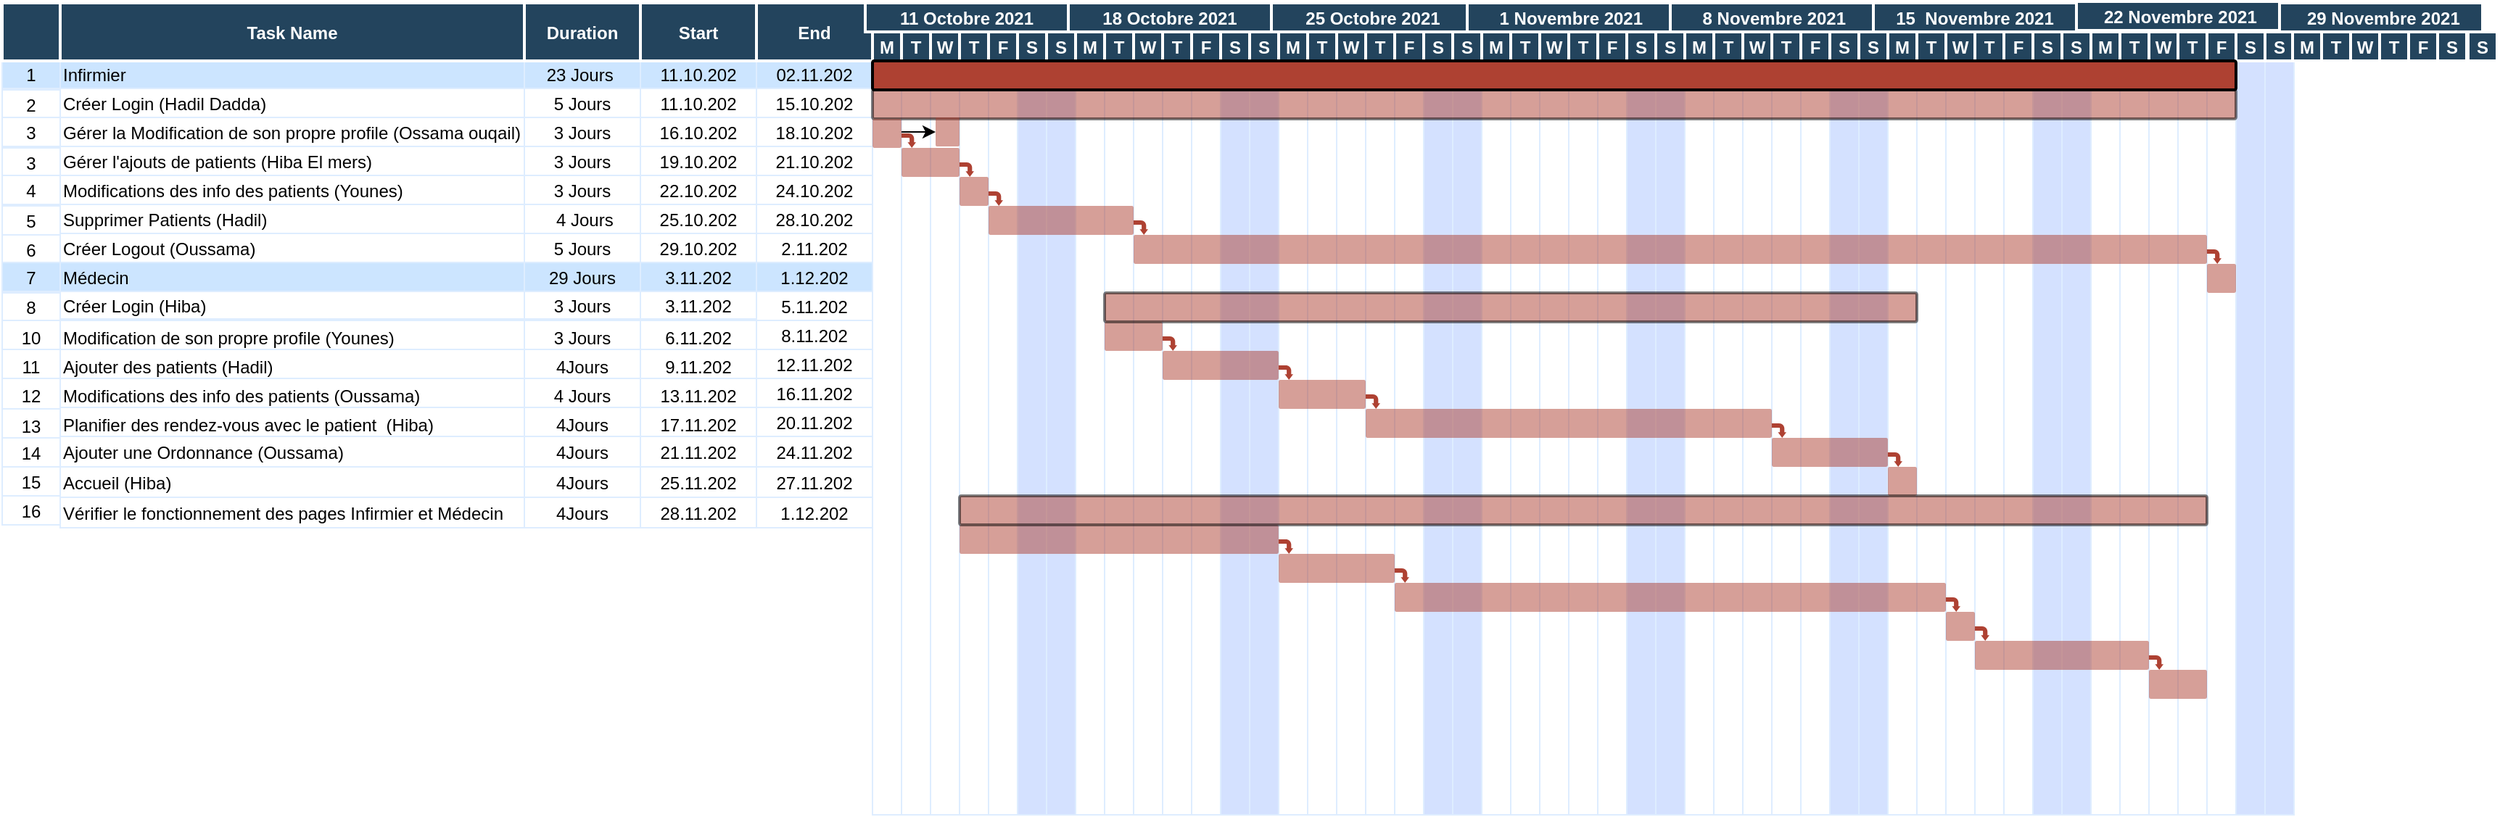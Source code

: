 <mxfile version="15.4.2" type="github">
  <diagram name="Page-1" id="8378b5f6-a2b2-b727-a746-972ab9d02e00">
    <mxGraphModel dx="1038" dy="579" grid="1" gridSize="10" guides="1" tooltips="1" connect="0" arrows="1" fold="1" page="1" pageScale="1.5" pageWidth="1169" pageHeight="827" background="none" math="0" shadow="0">
      <root>
        <mxCell id="0" />
        <mxCell id="1" parent="0" />
        <mxCell id="68" value="" style="strokeColor=#DEEDFF" parent="1" vertex="1">
          <mxGeometry x="686.5" y="380.0" width="20" height="520" as="geometry" />
        </mxCell>
        <mxCell id="104" value="1" style="strokeColor=#DEEDFF;fillColor=#CCE5FF" parent="1" vertex="1">
          <mxGeometry x="86.5" y="379.0" width="40" height="20" as="geometry" />
        </mxCell>
        <mxCell id="105" value="Infirmier" style="align=left;strokeColor=#DEEDFF;fillColor=#CCE5FF" parent="1" vertex="1">
          <mxGeometry x="126.5" y="379.0" width="320.0" height="20.0" as="geometry" />
        </mxCell>
        <mxCell id="106" value="23 Jours " style="strokeColor=#DEEDFF;fillColor=#CCE5FF" parent="1" vertex="1">
          <mxGeometry x="446.5" y="379.0" width="80.0" height="20" as="geometry" />
        </mxCell>
        <mxCell id="107" value="11.10.202" style="strokeColor=#DEEDFF;fillColor=#CCE5FF" parent="1" vertex="1">
          <mxGeometry x="526.5" y="379.0" width="80.0" height="20" as="geometry" />
        </mxCell>
        <mxCell id="108" value="02.11.202" style="strokeColor=#DEEDFF;fillColor=#CCE5FF" parent="1" vertex="1">
          <mxGeometry x="606.5" y="379.0" width="80.0" height="20" as="geometry" />
        </mxCell>
        <mxCell id="109" value="2" style="strokeColor=#DEEDFF" parent="1" vertex="1">
          <mxGeometry x="86.5" y="400.0" width="40" height="20" as="geometry" />
        </mxCell>
        <mxCell id="110" value="Créer Login (Hadil Dadda)" style="align=left;strokeColor=#DEEDFF" parent="1" vertex="1">
          <mxGeometry x="126.5" y="399.0" width="320.0" height="20" as="geometry" />
        </mxCell>
        <mxCell id="111" value="5 Jours" style="strokeColor=#DEEDFF" parent="1" vertex="1">
          <mxGeometry x="446.5" y="399.0" width="80.0" height="20" as="geometry" />
        </mxCell>
        <mxCell id="112" value="11.10.202" style="strokeColor=#DEEDFF" parent="1" vertex="1">
          <mxGeometry x="526.5" y="399.0" width="80.0" height="20" as="geometry" />
        </mxCell>
        <mxCell id="113" value="15.10.202" style="strokeColor=#DEEDFF" parent="1" vertex="1">
          <mxGeometry x="606.5" y="399.0" width="80.0" height="20" as="geometry" />
        </mxCell>
        <mxCell id="114" value="3" style="strokeColor=#DEEDFF" parent="1" vertex="1">
          <mxGeometry x="86.5" y="419.0" width="40" height="20" as="geometry" />
        </mxCell>
        <mxCell id="115" value="Gérer la Modification de son propre profile (Ossama ouqail)" style="align=left;strokeColor=#DEEDFF" parent="1" vertex="1">
          <mxGeometry x="126.5" y="419.0" width="320.0" height="20" as="geometry" />
        </mxCell>
        <mxCell id="116" value="3 Jours" style="strokeColor=#DEEDFF" parent="1" vertex="1">
          <mxGeometry x="446.5" y="419.0" width="80.0" height="20" as="geometry" />
        </mxCell>
        <mxCell id="117" value="16.10.202" style="strokeColor=#DEEDFF" parent="1" vertex="1">
          <mxGeometry x="526.5" y="419.0" width="80.0" height="20" as="geometry" />
        </mxCell>
        <mxCell id="118" value="18.10.202" style="strokeColor=#DEEDFF" parent="1" vertex="1">
          <mxGeometry x="606.5" y="419.0" width="80.0" height="20" as="geometry" />
        </mxCell>
        <mxCell id="119" value="3" style="strokeColor=#DEEDFF" parent="1" vertex="1">
          <mxGeometry x="86.5" y="440.0" width="40" height="20" as="geometry" />
        </mxCell>
        <mxCell id="120" value="Gérer l&#39;ajouts de patients (Hiba El mers)" style="align=left;strokeColor=#DEEDFF" parent="1" vertex="1">
          <mxGeometry x="126.5" y="439.0" width="320" height="20" as="geometry" />
        </mxCell>
        <mxCell id="121" value="3 Jours" style="strokeColor=#DEEDFF" parent="1" vertex="1">
          <mxGeometry x="446.5" y="439.0" width="80.0" height="20" as="geometry" />
        </mxCell>
        <mxCell id="122" value="19.10.202" style="strokeColor=#DEEDFF" parent="1" vertex="1">
          <mxGeometry x="526.5" y="439.0" width="80.0" height="20" as="geometry" />
        </mxCell>
        <mxCell id="123" value="21.10.202" style="strokeColor=#DEEDFF" parent="1" vertex="1">
          <mxGeometry x="606.5" y="439.0" width="80.0" height="20" as="geometry" />
        </mxCell>
        <mxCell id="124" value="4" style="strokeColor=#DEEDFF" parent="1" vertex="1">
          <mxGeometry x="86.5" y="459.0" width="40" height="20" as="geometry" />
        </mxCell>
        <mxCell id="125" value="Modifications des info des patients (Younes)" style="align=left;strokeColor=#DEEDFF" parent="1" vertex="1">
          <mxGeometry x="126.5" y="459.0" width="320" height="20" as="geometry" />
        </mxCell>
        <mxCell id="126" value="3 Jours" style="strokeColor=#DEEDFF" parent="1" vertex="1">
          <mxGeometry x="446.5" y="459.0" width="80.0" height="20" as="geometry" />
        </mxCell>
        <mxCell id="127" value="22.10.202" style="strokeColor=#DEEDFF" parent="1" vertex="1">
          <mxGeometry x="526.5" y="459.0" width="80.0" height="20" as="geometry" />
        </mxCell>
        <mxCell id="128" value="24.10.202" style="strokeColor=#DEEDFF" parent="1" vertex="1">
          <mxGeometry x="606.5" y="459.0" width="80.0" height="20" as="geometry" />
        </mxCell>
        <mxCell id="129" value="5" style="strokeColor=#DEEDFF" parent="1" vertex="1">
          <mxGeometry x="86.5" y="480.0" width="40" height="20" as="geometry" />
        </mxCell>
        <mxCell id="130" value="Supprimer Patients (Hadil)" style="align=left;strokeColor=#DEEDFF" parent="1" vertex="1">
          <mxGeometry x="126.5" y="479.0" width="320.0" height="20" as="geometry" />
        </mxCell>
        <mxCell id="131" value=" 4 Jours" style="strokeColor=#DEEDFF" parent="1" vertex="1">
          <mxGeometry x="446.5" y="479.0" width="80.0" height="20" as="geometry" />
        </mxCell>
        <mxCell id="132" value="25.10.202" style="strokeColor=#DEEDFF" parent="1" vertex="1">
          <mxGeometry x="526.5" y="479.0" width="80.0" height="20" as="geometry" />
        </mxCell>
        <mxCell id="133" value="28.10.202" style="strokeColor=#DEEDFF" parent="1" vertex="1">
          <mxGeometry x="606.5" y="479.0" width="80.0" height="20" as="geometry" />
        </mxCell>
        <mxCell id="134" value="6" style="strokeColor=#DEEDFF;fillColor=#FFFFFF" parent="1" vertex="1">
          <mxGeometry x="86.5" y="500.0" width="40" height="20" as="geometry" />
        </mxCell>
        <mxCell id="135" value="Créer Logout (Oussama)" style="align=left;strokeColor=#DEEDFF;fillColor=#FFFFFF" parent="1" vertex="1">
          <mxGeometry x="126.5" y="499.0" width="320.0" height="20" as="geometry" />
        </mxCell>
        <mxCell id="136" value="5 Jours" style="strokeColor=#DEEDFF;fillColor=#FFFFFF" parent="1" vertex="1">
          <mxGeometry x="446.5" y="499.0" width="80.0" height="20" as="geometry" />
        </mxCell>
        <mxCell id="137" value="29.10.202" style="strokeColor=#DEEDFF;fillColor=#FFFFFF" parent="1" vertex="1">
          <mxGeometry x="526.5" y="499.0" width="80.0" height="20" as="geometry" />
        </mxCell>
        <mxCell id="138" value="2.11.202" style="strokeColor=#DEEDFF;fillColor=#FFFFFF" parent="1" vertex="1">
          <mxGeometry x="606.5" y="499.0" width="80.0" height="20" as="geometry" />
        </mxCell>
        <mxCell id="139" value="7" style="strokeColor=#DEEDFF;fillColor=#CCE5FF" parent="1" vertex="1">
          <mxGeometry x="86.5" y="519.0" width="40" height="20" as="geometry" />
        </mxCell>
        <mxCell id="140" value="Médecin" style="align=left;strokeColor=#DEEDFF;fillColor=#CCE5FF" parent="1" vertex="1">
          <mxGeometry x="126.5" y="519.0" width="320.0" height="20" as="geometry" />
        </mxCell>
        <mxCell id="141" value="29 Jours" style="strokeColor=#DEEDFF;fillColor=#CCE5FF" parent="1" vertex="1">
          <mxGeometry x="446.5" y="519.0" width="80.0" height="20" as="geometry" />
        </mxCell>
        <mxCell id="142" value="3.11.202" style="strokeColor=#DEEDFF;fillColor=#CCE5FF" parent="1" vertex="1">
          <mxGeometry x="526.5" y="519.0" width="80.0" height="20" as="geometry" />
        </mxCell>
        <mxCell id="143" value="1.12.202" style="strokeColor=#DEEDFF;fillColor=#CCE5FF" parent="1" vertex="1">
          <mxGeometry x="606.5" y="519.0" width="80.0" height="20" as="geometry" />
        </mxCell>
        <mxCell id="144" value="8" style="strokeColor=#DEEDFF" parent="1" vertex="1">
          <mxGeometry x="86.5" y="540.0" width="40" height="19" as="geometry" />
        </mxCell>
        <mxCell id="145" value="Créer Login (Hiba)" style="align=left;strokeColor=#DEEDFF" parent="1" vertex="1">
          <mxGeometry x="126.5" y="539.0" width="320.0" height="19" as="geometry" />
        </mxCell>
        <mxCell id="146" value="3 Jours" style="strokeColor=#DEEDFF" parent="1" vertex="1">
          <mxGeometry x="446.5" y="539.0" width="80.0" height="19" as="geometry" />
        </mxCell>
        <mxCell id="147" value="3.11.202" style="strokeColor=#DEEDFF" parent="1" vertex="1">
          <mxGeometry x="526.5" y="539.0" width="80.0" height="19" as="geometry" />
        </mxCell>
        <mxCell id="148" value="5.11.202" style="strokeColor=#DEEDFF" parent="1" vertex="1">
          <mxGeometry x="606.5" y="539.0" width="80.0" height="20" as="geometry" />
        </mxCell>
        <mxCell id="149" value="10" style="strokeColor=#DEEDFF" parent="1" vertex="1">
          <mxGeometry x="86.5" y="559.0" width="40" height="23" as="geometry" />
        </mxCell>
        <mxCell id="AkE1Vkg9ae5tr5apMV0c-279" value="" style="edgeStyle=orthogonalEdgeStyle;rounded=0;orthogonalLoop=1;jettySize=auto;html=1;" parent="1" source="150" target="159" edge="1">
          <mxGeometry relative="1" as="geometry" />
        </mxCell>
        <mxCell id="150" value="Modification de son propre profile (Younes)" style="align=left;strokeColor=#DEEDFF" parent="1" vertex="1">
          <mxGeometry x="126.5" y="559.0" width="320.0" height="23" as="geometry" />
        </mxCell>
        <mxCell id="151" value="3 Jours" style="strokeColor=#DEEDFF" parent="1" vertex="1">
          <mxGeometry x="446.5" y="559.0" width="80.0" height="23" as="geometry" />
        </mxCell>
        <mxCell id="152" value="6.11.202" style="strokeColor=#DEEDFF" parent="1" vertex="1">
          <mxGeometry x="526.5" y="559.0" width="80.0" height="23" as="geometry" />
        </mxCell>
        <mxCell id="153" value="8.11.202" style="strokeColor=#DEEDFF" parent="1" vertex="1">
          <mxGeometry x="606.5" y="559.0" width="80.0" height="20" as="geometry" />
        </mxCell>
        <mxCell id="154" value="11" style="strokeColor=#DEEDFF" parent="1" vertex="1">
          <mxGeometry x="86.5" y="579.0" width="40" height="23" as="geometry" />
        </mxCell>
        <mxCell id="155" value="Ajouter des patients (Hadil)" style="align=left;strokeColor=#DEEDFF" parent="1" vertex="1">
          <mxGeometry x="126.5" y="579.0" width="320.0" height="23" as="geometry" />
        </mxCell>
        <mxCell id="156" value="4Jours" style="strokeColor=#DEEDFF" parent="1" vertex="1">
          <mxGeometry x="446.5" y="579.0" width="80.0" height="23" as="geometry" />
        </mxCell>
        <mxCell id="157" value="9.11.202" style="strokeColor=#DEEDFF" parent="1" vertex="1">
          <mxGeometry x="526.5" y="579.0" width="80.0" height="23" as="geometry" />
        </mxCell>
        <mxCell id="158" value="12.11.202" style="strokeColor=#DEEDFF" parent="1" vertex="1">
          <mxGeometry x="606.5" y="579.0" width="80.0" height="20" as="geometry" />
        </mxCell>
        <mxCell id="159" value="12" style="strokeColor=#DEEDFF" parent="1" vertex="1">
          <mxGeometry x="86.5" y="599.0" width="40" height="23" as="geometry" />
        </mxCell>
        <mxCell id="160" value="Modifications des info des patients (Oussama)" style="align=left;strokeColor=#DEEDFF" parent="1" vertex="1">
          <mxGeometry x="126.5" y="599.0" width="320.0" height="23" as="geometry" />
        </mxCell>
        <mxCell id="161" value="4 Jours" style="strokeColor=#DEEDFF" parent="1" vertex="1">
          <mxGeometry x="446.5" y="599.0" width="80.0" height="23" as="geometry" />
        </mxCell>
        <mxCell id="162" value="13.11.202" style="strokeColor=#DEEDFF" parent="1" vertex="1">
          <mxGeometry x="526.5" y="599.0" width="80.0" height="23" as="geometry" />
        </mxCell>
        <mxCell id="163" value="16.11.202" style="strokeColor=#DEEDFF" parent="1" vertex="1">
          <mxGeometry x="606.5" y="599.0" width="80.0" height="20" as="geometry" />
        </mxCell>
        <mxCell id="164" value="13" style="strokeColor=#DEEDFF" parent="1" vertex="1">
          <mxGeometry x="86.5" y="620.0" width="40" height="23" as="geometry" />
        </mxCell>
        <mxCell id="165" value="Planifier des rendez-vous avec le patient  (Hiba)" style="align=left;strokeColor=#DEEDFF" parent="1" vertex="1">
          <mxGeometry x="126.5" y="619.0" width="320.0" height="23" as="geometry" />
        </mxCell>
        <mxCell id="166" value="4Jours" style="strokeColor=#DEEDFF" parent="1" vertex="1">
          <mxGeometry x="446.5" y="619.0" width="80.0" height="23" as="geometry" />
        </mxCell>
        <mxCell id="167" value="17.11.202" style="strokeColor=#DEEDFF" parent="1" vertex="1">
          <mxGeometry x="526.5" y="619.0" width="80.0" height="23" as="geometry" />
        </mxCell>
        <mxCell id="168" value="20.11.202" style="strokeColor=#DEEDFF" parent="1" vertex="1">
          <mxGeometry x="606.5" y="619.0" width="80.0" height="20" as="geometry" />
        </mxCell>
        <mxCell id="169" value="14" style="strokeColor=#DEEDFF" parent="1" vertex="1">
          <mxGeometry x="86.5" y="640" width="40" height="20" as="geometry" />
        </mxCell>
        <mxCell id="170" value="Ajouter une Ordonnance (Oussama)" style="align=left;strokeColor=#DEEDFF" parent="1" vertex="1">
          <mxGeometry x="126.5" y="639" width="320" height="21" as="geometry" />
        </mxCell>
        <mxCell id="171" value="4Jours" style="strokeColor=#DEEDFF" parent="1" vertex="1">
          <mxGeometry x="446.5" y="639" width="80" height="21" as="geometry" />
        </mxCell>
        <mxCell id="172" value="21.11.202" style="strokeColor=#DEEDFF" parent="1" vertex="1">
          <mxGeometry x="526.5" y="639" width="80" height="21" as="geometry" />
        </mxCell>
        <mxCell id="173" value="24.11.202" style="strokeColor=#DEEDFF" parent="1" vertex="1">
          <mxGeometry x="606.5" y="639" width="80" height="21" as="geometry" />
        </mxCell>
        <mxCell id="194" value="" style="strokeColor=#DEEDFF" parent="1" vertex="1">
          <mxGeometry x="706.5" y="380.0" width="20" height="520" as="geometry" />
        </mxCell>
        <mxCell id="195" value="" style="strokeColor=#DEEDFF" parent="1" vertex="1">
          <mxGeometry x="726.5" y="380.0" width="20" height="520" as="geometry" />
        </mxCell>
        <mxCell id="196" value="" style="strokeColor=#DEEDFF" parent="1" vertex="1">
          <mxGeometry x="746.5" y="380.0" width="20" height="520" as="geometry" />
        </mxCell>
        <mxCell id="197" value="" style="strokeColor=#DEEDFF" parent="1" vertex="1">
          <mxGeometry x="766.5" y="380.0" width="20" height="520" as="geometry" />
        </mxCell>
        <mxCell id="198" value="" style="strokeColor=#DEEDFF;fillColor=#D4E1FF" parent="1" vertex="1">
          <mxGeometry x="786.5" y="380.0" width="20" height="520" as="geometry" />
        </mxCell>
        <mxCell id="199" value="" style="strokeColor=#DEEDFF;fillColor=#D4E1FF" parent="1" vertex="1">
          <mxGeometry x="806.5" y="380.0" width="20" height="520" as="geometry" />
        </mxCell>
        <mxCell id="200" value="" style="strokeColor=#DEEDFF" parent="1" vertex="1">
          <mxGeometry x="826.5" y="380.0" width="20" height="520" as="geometry" />
        </mxCell>
        <mxCell id="201" value="" style="strokeColor=#DEEDFF" parent="1" vertex="1">
          <mxGeometry x="846.5" y="380.0" width="20" height="520" as="geometry" />
        </mxCell>
        <mxCell id="202" value="" style="strokeColor=#DEEDFF" parent="1" vertex="1">
          <mxGeometry x="866.5" y="380.0" width="20" height="520" as="geometry" />
        </mxCell>
        <mxCell id="203" value="" style="strokeColor=#DEEDFF" parent="1" vertex="1">
          <mxGeometry x="886.5" y="380.0" width="20" height="520" as="geometry" />
        </mxCell>
        <mxCell id="204" value="" style="strokeColor=#DEEDFF" parent="1" vertex="1">
          <mxGeometry x="906.5" y="380.0" width="20" height="520" as="geometry" />
        </mxCell>
        <mxCell id="205" value="" style="strokeColor=#DEEDFF;fillColor=#D4E1FF" parent="1" vertex="1">
          <mxGeometry x="926.5" y="380.0" width="20" height="520" as="geometry" />
        </mxCell>
        <mxCell id="206" value="" style="strokeColor=#DEEDFF;fillColor=#D4E1FF" parent="1" vertex="1">
          <mxGeometry x="946.5" y="380.0" width="20" height="520" as="geometry" />
        </mxCell>
        <mxCell id="207" value="" style="strokeColor=#DEEDFF" parent="1" vertex="1">
          <mxGeometry x="966.5" y="380.0" width="20" height="520" as="geometry" />
        </mxCell>
        <mxCell id="208" value="" style="strokeColor=#DEEDFF" parent="1" vertex="1">
          <mxGeometry x="986.5" y="380.0" width="20" height="520" as="geometry" />
        </mxCell>
        <mxCell id="209" value="" style="strokeColor=#DEEDFF" parent="1" vertex="1">
          <mxGeometry x="1006.5" y="380.0" width="20" height="520" as="geometry" />
        </mxCell>
        <mxCell id="210" value="" style="strokeColor=#DEEDFF" parent="1" vertex="1">
          <mxGeometry x="1026.5" y="380.0" width="20" height="520" as="geometry" />
        </mxCell>
        <mxCell id="211" value="" style="strokeColor=#DEEDFF" parent="1" vertex="1">
          <mxGeometry x="1046.5" y="380.0" width="20" height="520" as="geometry" />
        </mxCell>
        <mxCell id="212" value="" style="strokeColor=#DEEDFF;fillColor=#D4E1FF" parent="1" vertex="1">
          <mxGeometry x="1066.5" y="380.0" width="20" height="520" as="geometry" />
        </mxCell>
        <mxCell id="213" value="" style="strokeColor=#DEEDFF;fillColor=#D4E1FF" parent="1" vertex="1">
          <mxGeometry x="1086.5" y="380.0" width="20" height="520" as="geometry" />
        </mxCell>
        <mxCell id="214" value="" style="strokeColor=#DEEDFF" parent="1" vertex="1">
          <mxGeometry x="1106.5" y="380.0" width="20" height="520" as="geometry" />
        </mxCell>
        <mxCell id="215" value="" style="strokeColor=#DEEDFF" parent="1" vertex="1">
          <mxGeometry x="1126.5" y="380.0" width="20" height="520" as="geometry" />
        </mxCell>
        <mxCell id="216" value="" style="strokeColor=#DEEDFF" parent="1" vertex="1">
          <mxGeometry x="1146.5" y="380.0" width="20" height="520" as="geometry" />
        </mxCell>
        <mxCell id="217" value="" style="strokeColor=#DEEDFF" parent="1" vertex="1">
          <mxGeometry x="1166.5" y="380.0" width="20" height="520" as="geometry" />
        </mxCell>
        <mxCell id="218" value="" style="strokeColor=#DEEDFF" parent="1" vertex="1">
          <mxGeometry x="1186.5" y="380.0" width="20" height="520" as="geometry" />
        </mxCell>
        <mxCell id="219" value="" style="strokeColor=#DEEDFF;fillColor=#D4E1FF" parent="1" vertex="1">
          <mxGeometry x="1206.5" y="380.0" width="20" height="520" as="geometry" />
        </mxCell>
        <mxCell id="220" value="" style="strokeColor=#DEEDFF;fillColor=#D4E1FF" parent="1" vertex="1">
          <mxGeometry x="1226.5" y="380.0" width="20" height="520" as="geometry" />
        </mxCell>
        <mxCell id="221" value="" style="strokeColor=#DEEDFF" parent="1" vertex="1">
          <mxGeometry x="1246.5" y="380.0" width="20" height="520" as="geometry" />
        </mxCell>
        <mxCell id="222" value="" style="strokeColor=#DEEDFF" parent="1" vertex="1">
          <mxGeometry x="1266.5" y="380.0" width="20" height="520" as="geometry" />
        </mxCell>
        <mxCell id="223" value="" style="strokeColor=#DEEDFF" parent="1" vertex="1">
          <mxGeometry x="1286.5" y="380.0" width="20" height="520" as="geometry" />
        </mxCell>
        <mxCell id="224" value="" style="strokeColor=#DEEDFF" parent="1" vertex="1">
          <mxGeometry x="1306.5" y="380.0" width="20" height="520" as="geometry" />
        </mxCell>
        <mxCell id="225" value="" style="strokeColor=#DEEDFF" parent="1" vertex="1">
          <mxGeometry x="1326.5" y="380.0" width="20" height="520" as="geometry" />
        </mxCell>
        <mxCell id="226" value="" style="strokeColor=#DEEDFF;fillColor=#D4E1FF" parent="1" vertex="1">
          <mxGeometry x="1346.5" y="380.0" width="20" height="520" as="geometry" />
        </mxCell>
        <mxCell id="227" value="" style="strokeColor=#DEEDFF;fillColor=#D4E1FF" parent="1" vertex="1">
          <mxGeometry x="1366.5" y="380.0" width="20" height="520" as="geometry" />
        </mxCell>
        <mxCell id="228" value="" style="strokeColor=#DEEDFF" parent="1" vertex="1">
          <mxGeometry x="1386.5" y="380.0" width="20" height="520" as="geometry" />
        </mxCell>
        <mxCell id="229" value="" style="strokeColor=#DEEDFF" parent="1" vertex="1">
          <mxGeometry x="1406.5" y="380.0" width="20" height="520" as="geometry" />
        </mxCell>
        <mxCell id="230" value="" style="strokeColor=#DEEDFF" parent="1" vertex="1">
          <mxGeometry x="1426.5" y="380.0" width="20" height="520" as="geometry" />
        </mxCell>
        <mxCell id="231" value="" style="strokeColor=#DEEDFF" parent="1" vertex="1">
          <mxGeometry x="1446.5" y="380.0" width="20" height="520" as="geometry" />
        </mxCell>
        <mxCell id="232" value="" style="strokeColor=#DEEDFF" parent="1" vertex="1">
          <mxGeometry x="1466.5" y="380.0" width="20" height="520" as="geometry" />
        </mxCell>
        <mxCell id="233" value="" style="strokeColor=#DEEDFF;fillColor=#D4E1FF" parent="1" vertex="1">
          <mxGeometry x="1486.5" y="380.0" width="20" height="520" as="geometry" />
        </mxCell>
        <mxCell id="234" value="" style="strokeColor=#DEEDFF;fillColor=#D4E1FF" parent="1" vertex="1">
          <mxGeometry x="1506.5" y="380.0" width="20" height="520" as="geometry" />
        </mxCell>
        <mxCell id="235" value="" style="strokeColor=#DEEDFF" parent="1" vertex="1">
          <mxGeometry x="1526.5" y="380.0" width="20" height="520" as="geometry" />
        </mxCell>
        <mxCell id="236" value="" style="strokeColor=#DEEDFF" parent="1" vertex="1">
          <mxGeometry x="1546.5" y="380.0" width="20" height="520" as="geometry" />
        </mxCell>
        <mxCell id="237" value="" style="strokeColor=#DEEDFF" parent="1" vertex="1">
          <mxGeometry x="1566.5" y="380.0" width="20" height="520" as="geometry" />
        </mxCell>
        <mxCell id="238" value="" style="strokeColor=#DEEDFF" parent="1" vertex="1">
          <mxGeometry x="1586.5" y="380.0" width="20" height="520" as="geometry" />
        </mxCell>
        <mxCell id="239" value="" style="strokeColor=#DEEDFF" parent="1" vertex="1">
          <mxGeometry x="1606.5" y="380.0" width="20" height="520" as="geometry" />
        </mxCell>
        <mxCell id="240" value="" style="strokeColor=#DEEDFF;fillColor=#D4E1FF" parent="1" vertex="1">
          <mxGeometry x="1626.5" y="380.0" width="20" height="520" as="geometry" />
        </mxCell>
        <mxCell id="241" value="" style="strokeColor=#DEEDFF;fillColor=#D4E1FF" parent="1" vertex="1">
          <mxGeometry x="1646.5" y="380.0" width="20" height="520" as="geometry" />
        </mxCell>
        <mxCell id="2" value="Task Name" style="fillColor=#23445D;strokeColor=#FFFFFF;strokeWidth=2;fontColor=#FFFFFF;fontStyle=1" parent="1" vertex="1">
          <mxGeometry x="126.5" y="340" width="320" height="40" as="geometry" />
        </mxCell>
        <mxCell id="3" value="" style="fillColor=#23445D;strokeColor=#FFFFFF;strokeWidth=2;fontColor=#FFFFFF;fontStyle=1" parent="1" vertex="1">
          <mxGeometry x="86.5" y="340" width="40" height="40" as="geometry" />
        </mxCell>
        <mxCell id="5" value="M" style="fillColor=#23445D;strokeColor=#FFFFFF;strokeWidth=2;fontColor=#FFFFFF;fontStyle=1" parent="1" vertex="1">
          <mxGeometry x="686.5" y="360.0" width="20" height="20" as="geometry" />
        </mxCell>
        <mxCell id="6" value="T" style="fillColor=#23445D;strokeColor=#FFFFFF;strokeWidth=2;fontColor=#FFFFFF;fontStyle=1" parent="1" vertex="1">
          <mxGeometry x="706.5" y="360.0" width="20" height="20" as="geometry" />
        </mxCell>
        <mxCell id="7" value="W" style="fillColor=#23445D;strokeColor=#FFFFFF;strokeWidth=2;fontColor=#FFFFFF;fontStyle=1" parent="1" vertex="1">
          <mxGeometry x="726.5" y="360.0" width="20" height="20" as="geometry" />
        </mxCell>
        <mxCell id="8" value="T" style="fillColor=#23445D;strokeColor=#FFFFFF;strokeWidth=2;fontColor=#FFFFFF;fontStyle=1" parent="1" vertex="1">
          <mxGeometry x="746.5" y="360.0" width="20" height="20" as="geometry" />
        </mxCell>
        <mxCell id="9" value="F" style="fillColor=#23445D;strokeColor=#FFFFFF;strokeWidth=2;fontColor=#FFFFFF;fontStyle=1" parent="1" vertex="1">
          <mxGeometry x="766.5" y="360.0" width="20" height="20" as="geometry" />
        </mxCell>
        <mxCell id="10" value="S" style="fillColor=#23445D;strokeColor=#FFFFFF;strokeWidth=2;fontColor=#FFFFFF;fontStyle=1" parent="1" vertex="1">
          <mxGeometry x="786.5" y="360.0" width="20" height="20" as="geometry" />
        </mxCell>
        <mxCell id="11" value="S" style="fillColor=#23445D;strokeColor=#FFFFFF;strokeWidth=2;fontColor=#FFFFFF;fontStyle=1" parent="1" vertex="1">
          <mxGeometry x="806.5" y="360.0" width="20" height="20" as="geometry" />
        </mxCell>
        <mxCell id="12" value="Duration" style="fillColor=#23445D;strokeColor=#FFFFFF;strokeWidth=2;fontColor=#FFFFFF;fontStyle=1" parent="1" vertex="1">
          <mxGeometry x="446.5" y="340.0" width="80.0" height="40.0" as="geometry" />
        </mxCell>
        <mxCell id="13" value="Start" style="fillColor=#23445D;strokeColor=#FFFFFF;strokeWidth=2;fontColor=#FFFFFF;fontStyle=1" parent="1" vertex="1">
          <mxGeometry x="526.5" y="340.0" width="80.0" height="40.0" as="geometry" />
        </mxCell>
        <mxCell id="14" value="End" style="fillColor=#23445D;strokeColor=#FFFFFF;strokeWidth=2;fontColor=#FFFFFF;fontStyle=1" parent="1" vertex="1">
          <mxGeometry x="606.5" y="340.0" width="80.0" height="40.0" as="geometry" />
        </mxCell>
        <mxCell id="16" value="M" style="fillColor=#23445D;strokeColor=#FFFFFF;strokeWidth=2;fontColor=#FFFFFF;fontStyle=1" parent="1" vertex="1">
          <mxGeometry x="826.5" y="360.0" width="20" height="20" as="geometry" />
        </mxCell>
        <mxCell id="17" value="T" style="fillColor=#23445D;strokeColor=#FFFFFF;strokeWidth=2;fontColor=#FFFFFF;fontStyle=1" parent="1" vertex="1">
          <mxGeometry x="846.5" y="360.0" width="20" height="20" as="geometry" />
        </mxCell>
        <mxCell id="18" value="W" style="fillColor=#23445D;strokeColor=#FFFFFF;strokeWidth=2;fontColor=#FFFFFF;fontStyle=1" parent="1" vertex="1">
          <mxGeometry x="866.5" y="360.0" width="20" height="20" as="geometry" />
        </mxCell>
        <mxCell id="19" value="T" style="fillColor=#23445D;strokeColor=#FFFFFF;strokeWidth=2;fontColor=#FFFFFF;fontStyle=1" parent="1" vertex="1">
          <mxGeometry x="886.5" y="360.0" width="20" height="20" as="geometry" />
        </mxCell>
        <mxCell id="20" value="F" style="fillColor=#23445D;strokeColor=#FFFFFF;strokeWidth=2;fontColor=#FFFFFF;fontStyle=1" parent="1" vertex="1">
          <mxGeometry x="906.5" y="360.0" width="20" height="20" as="geometry" />
        </mxCell>
        <mxCell id="21" value="S" style="fillColor=#23445D;strokeColor=#FFFFFF;strokeWidth=2;fontColor=#FFFFFF;fontStyle=1" parent="1" vertex="1">
          <mxGeometry x="926.5" y="360.0" width="20" height="20" as="geometry" />
        </mxCell>
        <mxCell id="22" value="S" style="fillColor=#23445D;strokeColor=#FFFFFF;strokeWidth=2;fontColor=#FFFFFF;fontStyle=1" parent="1" vertex="1">
          <mxGeometry x="946.5" y="360.0" width="20" height="20" as="geometry" />
        </mxCell>
        <mxCell id="23" value="11 Octobre 2021" style="fillColor=#23445D;strokeColor=#FFFFFF;strokeWidth=2;fontColor=#FFFFFF;fontStyle=1" parent="1" vertex="1">
          <mxGeometry x="681.5" y="340.0" width="140" height="20" as="geometry" />
        </mxCell>
        <mxCell id="24" value="M" style="fillColor=#23445D;strokeColor=#FFFFFF;strokeWidth=2;fontColor=#FFFFFF;fontStyle=1" parent="1" vertex="1">
          <mxGeometry x="966.5" y="360.0" width="20" height="20" as="geometry" />
        </mxCell>
        <mxCell id="25" value="T" style="fillColor=#23445D;strokeColor=#FFFFFF;strokeWidth=2;fontColor=#FFFFFF;fontStyle=1" parent="1" vertex="1">
          <mxGeometry x="986.5" y="360.0" width="20" height="20" as="geometry" />
        </mxCell>
        <mxCell id="26" value="W" style="fillColor=#23445D;strokeColor=#FFFFFF;strokeWidth=2;fontColor=#FFFFFF;fontStyle=1" parent="1" vertex="1">
          <mxGeometry x="1006.5" y="360.0" width="20" height="20" as="geometry" />
        </mxCell>
        <mxCell id="27" value="T" style="fillColor=#23445D;strokeColor=#FFFFFF;strokeWidth=2;fontColor=#FFFFFF;fontStyle=1" parent="1" vertex="1">
          <mxGeometry x="1026.5" y="360.0" width="20" height="20" as="geometry" />
        </mxCell>
        <mxCell id="28" value="F" style="fillColor=#23445D;strokeColor=#FFFFFF;strokeWidth=2;fontColor=#FFFFFF;fontStyle=1" parent="1" vertex="1">
          <mxGeometry x="1046.5" y="360.0" width="20" height="20" as="geometry" />
        </mxCell>
        <mxCell id="29" value="S" style="fillColor=#23445D;strokeColor=#FFFFFF;strokeWidth=2;fontColor=#FFFFFF;fontStyle=1" parent="1" vertex="1">
          <mxGeometry x="1066.5" y="360.0" width="20" height="20" as="geometry" />
        </mxCell>
        <mxCell id="30" value="S" style="fillColor=#23445D;strokeColor=#FFFFFF;strokeWidth=2;fontColor=#FFFFFF;fontStyle=1" parent="1" vertex="1">
          <mxGeometry x="1086.5" y="360.0" width="20" height="20" as="geometry" />
        </mxCell>
        <mxCell id="31" value="18 Octobre 2021" style="fillColor=#23445D;strokeColor=#FFFFFF;strokeWidth=2;fontColor=#FFFFFF;fontStyle=1" parent="1" vertex="1">
          <mxGeometry x="821.5" y="340.0" width="140" height="20" as="geometry" />
        </mxCell>
        <mxCell id="32" value="M" style="fillColor=#23445D;strokeColor=#FFFFFF;strokeWidth=2;fontColor=#FFFFFF;fontStyle=1" parent="1" vertex="1">
          <mxGeometry x="1106.5" y="360.0" width="20" height="20" as="geometry" />
        </mxCell>
        <mxCell id="33" value="T" style="fillColor=#23445D;strokeColor=#FFFFFF;strokeWidth=2;fontColor=#FFFFFF;fontStyle=1" parent="1" vertex="1">
          <mxGeometry x="1126.5" y="360.0" width="20" height="20" as="geometry" />
        </mxCell>
        <mxCell id="34" value="W" style="fillColor=#23445D;strokeColor=#FFFFFF;strokeWidth=2;fontColor=#FFFFFF;fontStyle=1" parent="1" vertex="1">
          <mxGeometry x="1146.5" y="360.0" width="20" height="20" as="geometry" />
        </mxCell>
        <mxCell id="35" value="T" style="fillColor=#23445D;strokeColor=#FFFFFF;strokeWidth=2;fontColor=#FFFFFF;fontStyle=1" parent="1" vertex="1">
          <mxGeometry x="1166.5" y="360.0" width="20" height="20" as="geometry" />
        </mxCell>
        <mxCell id="36" value="F" style="fillColor=#23445D;strokeColor=#FFFFFF;strokeWidth=2;fontColor=#FFFFFF;fontStyle=1" parent="1" vertex="1">
          <mxGeometry x="1186.5" y="360" width="20" height="20" as="geometry" />
        </mxCell>
        <mxCell id="37" value="S" style="fillColor=#23445D;strokeColor=#FFFFFF;strokeWidth=2;fontColor=#FFFFFF;fontStyle=1" parent="1" vertex="1">
          <mxGeometry x="1206.5" y="360" width="20" height="20" as="geometry" />
        </mxCell>
        <mxCell id="38" value="S" style="fillColor=#23445D;strokeColor=#FFFFFF;strokeWidth=2;fontColor=#FFFFFF;fontStyle=1" parent="1" vertex="1">
          <mxGeometry x="1226.5" y="360" width="20" height="20" as="geometry" />
        </mxCell>
        <mxCell id="39" value="25 Octobre 2021" style="fillColor=#23445D;strokeColor=#FFFFFF;strokeWidth=2;fontColor=#FFFFFF;fontStyle=1" parent="1" vertex="1">
          <mxGeometry x="961.5" y="340.0" width="140" height="20" as="geometry" />
        </mxCell>
        <mxCell id="40" value="M" style="fillColor=#23445D;strokeColor=#FFFFFF;strokeWidth=2;fontColor=#FFFFFF;fontStyle=1" parent="1" vertex="1">
          <mxGeometry x="1246.5" y="360.0" width="20" height="20" as="geometry" />
        </mxCell>
        <mxCell id="41" value="T" style="fillColor=#23445D;strokeColor=#FFFFFF;strokeWidth=2;fontColor=#FFFFFF;fontStyle=1" parent="1" vertex="1">
          <mxGeometry x="1266.5" y="360.0" width="20" height="20" as="geometry" />
        </mxCell>
        <mxCell id="42" value="W" style="fillColor=#23445D;strokeColor=#FFFFFF;strokeWidth=2;fontColor=#FFFFFF;fontStyle=1" parent="1" vertex="1">
          <mxGeometry x="1286.5" y="360.0" width="20" height="20" as="geometry" />
        </mxCell>
        <mxCell id="43" value="T" style="fillColor=#23445D;strokeColor=#FFFFFF;strokeWidth=2;fontColor=#FFFFFF;fontStyle=1" parent="1" vertex="1">
          <mxGeometry x="1306.5" y="360.0" width="20" height="20" as="geometry" />
        </mxCell>
        <mxCell id="44" value="F" style="fillColor=#23445D;strokeColor=#FFFFFF;strokeWidth=2;fontColor=#FFFFFF;fontStyle=1" parent="1" vertex="1">
          <mxGeometry x="1326.5" y="360" width="20" height="20" as="geometry" />
        </mxCell>
        <mxCell id="45" value="S" style="fillColor=#23445D;strokeColor=#FFFFFF;strokeWidth=2;fontColor=#FFFFFF;fontStyle=1;movable=0;resizable=0;rotatable=0;deletable=0;editable=0;connectable=0;" parent="1" vertex="1">
          <mxGeometry x="1346.5" y="360" width="20" height="20" as="geometry" />
        </mxCell>
        <mxCell id="46" value="S" style="fillColor=#23445D;strokeColor=#FFFFFF;strokeWidth=2;fontColor=#FFFFFF;fontStyle=1" parent="1" vertex="1">
          <mxGeometry x="1366.5" y="360" width="20" height="20" as="geometry" />
        </mxCell>
        <mxCell id="47" value=" 1 Novembre 2021" style="fillColor=#23445D;strokeColor=#FFFFFF;strokeWidth=2;fontColor=#FFFFFF;fontStyle=1" parent="1" vertex="1">
          <mxGeometry x="1096.5" y="340" width="140" height="20" as="geometry" />
        </mxCell>
        <mxCell id="48" value="M" style="fillColor=#23445D;strokeColor=#FFFFFF;strokeWidth=2;fontColor=#FFFFFF;fontStyle=1" parent="1" vertex="1">
          <mxGeometry x="1386.5" y="360" width="20" height="20" as="geometry" />
        </mxCell>
        <mxCell id="49" value="T" style="fillColor=#23445D;strokeColor=#FFFFFF;strokeWidth=2;fontColor=#FFFFFF;fontStyle=1" parent="1" vertex="1">
          <mxGeometry x="1406.5" y="360" width="20" height="20" as="geometry" />
        </mxCell>
        <mxCell id="50" value="W" style="fillColor=#23445D;strokeColor=#FFFFFF;strokeWidth=2;fontColor=#FFFFFF;fontStyle=1" parent="1" vertex="1">
          <mxGeometry x="1426.5" y="360" width="20" height="20" as="geometry" />
        </mxCell>
        <mxCell id="51" value="T" style="fillColor=#23445D;strokeColor=#FFFFFF;strokeWidth=2;fontColor=#FFFFFF;fontStyle=1" parent="1" vertex="1">
          <mxGeometry x="1446.5" y="360" width="20" height="20" as="geometry" />
        </mxCell>
        <mxCell id="52" value="F" style="fillColor=#23445D;strokeColor=#FFFFFF;strokeWidth=2;fontColor=#FFFFFF;fontStyle=1" parent="1" vertex="1">
          <mxGeometry x="1466.5" y="360" width="20" height="20" as="geometry" />
        </mxCell>
        <mxCell id="53" value="S" style="fillColor=#23445D;strokeColor=#FFFFFF;strokeWidth=2;fontColor=#FFFFFF;fontStyle=1" parent="1" vertex="1">
          <mxGeometry x="1486.5" y="360" width="20" height="20" as="geometry" />
        </mxCell>
        <mxCell id="54" value="S" style="fillColor=#23445D;strokeColor=#FFFFFF;strokeWidth=2;fontColor=#FFFFFF;fontStyle=1" parent="1" vertex="1">
          <mxGeometry x="1506.5" y="360" width="20" height="20" as="geometry" />
        </mxCell>
        <mxCell id="55" value=" 8 Novembre 2021" style="fillColor=#23445D;strokeColor=#FFFFFF;strokeWidth=2;fontColor=#FFFFFF;fontStyle=1" parent="1" vertex="1">
          <mxGeometry x="1236.5" y="340.0" width="140" height="20" as="geometry" />
        </mxCell>
        <mxCell id="56" value="M" style="fillColor=#23445D;strokeColor=#FFFFFF;strokeWidth=2;fontColor=#FFFFFF;fontStyle=1" parent="1" vertex="1">
          <mxGeometry x="1526.5" y="360.0" width="20" height="20" as="geometry" />
        </mxCell>
        <mxCell id="57" value="T" style="fillColor=#23445D;strokeColor=#FFFFFF;strokeWidth=2;fontColor=#FFFFFF;fontStyle=1" parent="1" vertex="1">
          <mxGeometry x="1546.5" y="360.0" width="20" height="20" as="geometry" />
        </mxCell>
        <mxCell id="58" value="W" style="fillColor=#23445D;strokeColor=#FFFFFF;strokeWidth=2;fontColor=#FFFFFF;fontStyle=1" parent="1" vertex="1">
          <mxGeometry x="1566.5" y="360.0" width="20" height="20" as="geometry" />
        </mxCell>
        <mxCell id="59" value="T" style="fillColor=#23445D;strokeColor=#FFFFFF;strokeWidth=2;fontColor=#FFFFFF;fontStyle=1" parent="1" vertex="1">
          <mxGeometry x="1586.5" y="360.0" width="20" height="20" as="geometry" />
        </mxCell>
        <mxCell id="60" value="F" style="fillColor=#23445D;strokeColor=#FFFFFF;strokeWidth=2;fontColor=#FFFFFF;fontStyle=1" parent="1" vertex="1">
          <mxGeometry x="1606.5" y="360.0" width="20" height="20" as="geometry" />
        </mxCell>
        <mxCell id="61" value="S" style="fillColor=#23445D;strokeColor=#FFFFFF;strokeWidth=2;fontColor=#FFFFFF;fontStyle=1;movable=0;resizable=0;rotatable=0;deletable=0;editable=0;connectable=0;" parent="1" vertex="1">
          <mxGeometry x="1626.5" y="360.0" width="20" height="20" as="geometry" />
        </mxCell>
        <mxCell id="62" value="S" style="fillColor=#23445D;strokeColor=#FFFFFF;strokeWidth=2;fontColor=#FFFFFF;fontStyle=1;movable=0;resizable=0;rotatable=0;deletable=0;editable=0;connectable=0;" parent="1" vertex="1">
          <mxGeometry x="1646.5" y="360.0" width="20" height="20" as="geometry" />
        </mxCell>
        <mxCell id="242" value="" style="shape=mxgraph.flowchart.process;fillColor=#AE4132;strokeColor=#000000;strokeWidth=2;opacity=50" parent="1" vertex="1">
          <mxGeometry x="686.5" y="400.0" width="940.0" height="20.0" as="geometry" />
        </mxCell>
        <mxCell id="243" value="" style="shape=mxgraph.arrows.bent_right_arrow;fillColor=#AE4132;strokeColor=none;strokeWidth=2;direction=south" parent="1" vertex="1">
          <mxGeometry x="706.5" y="430.0" width="10.0" height="10.0" as="geometry" />
        </mxCell>
        <mxCell id="LqE5zdX2TEOF28aGJ6Jp-279" value="" style="edgeStyle=orthogonalEdgeStyle;rounded=0;orthogonalLoop=1;jettySize=auto;html=1;" edge="1" parent="1" source="244" target="LqE5zdX2TEOF28aGJ6Jp-278">
          <mxGeometry relative="1" as="geometry">
            <Array as="points">
              <mxPoint x="710" y="429" />
              <mxPoint x="710" y="429" />
            </Array>
          </mxGeometry>
        </mxCell>
        <mxCell id="244" value="" style="shape=mxgraph.flowchart.process;fillColor=#AE4132;strokeColor=none;strokeWidth=2;opacity=50" parent="1" vertex="1">
          <mxGeometry x="686.5" y="420.0" width="20.0" height="20.0" as="geometry" />
        </mxCell>
        <mxCell id="245" value="" style="shape=mxgraph.flowchart.process;fillColor=#AE4132;strokeColor=none;strokeWidth=2;opacity=50" parent="1" vertex="1">
          <mxGeometry x="706.5" y="440.0" width="40.0" height="20.0" as="geometry" />
        </mxCell>
        <mxCell id="246" value="" style="shape=mxgraph.flowchart.process;fillColor=#AE4132;strokeColor=none;strokeWidth=2;opacity=50" parent="1" vertex="1">
          <mxGeometry x="746.5" y="460.0" width="20.0" height="20.0" as="geometry" />
        </mxCell>
        <mxCell id="247" value="" style="shape=mxgraph.flowchart.process;fillColor=#AE4132;strokeColor=none;strokeWidth=2;opacity=50" parent="1" vertex="1">
          <mxGeometry x="866.5" y="500.0" width="740.0" height="20.0" as="geometry" />
        </mxCell>
        <mxCell id="248" value="" style="shape=mxgraph.flowchart.process;fillColor=#AE4132;strokeColor=none;strokeWidth=2;opacity=50" parent="1" vertex="1">
          <mxGeometry x="1606.5" y="520.0" width="20.0" height="20.0" as="geometry" />
        </mxCell>
        <mxCell id="249" value="" style="shape=mxgraph.arrows.bent_right_arrow;fillColor=#AE4132;strokeColor=none;strokeWidth=2;direction=south" parent="1" vertex="1">
          <mxGeometry x="746.5" y="450.0" width="10.0" height="10.0" as="geometry" />
        </mxCell>
        <mxCell id="250" value="" style="shape=mxgraph.arrows.bent_right_arrow;fillColor=#AE4132;strokeColor=none;strokeWidth=2;direction=south" parent="1" vertex="1">
          <mxGeometry x="766.5" y="470.0" width="10.0" height="10.0" as="geometry" />
        </mxCell>
        <mxCell id="251" value="" style="shape=mxgraph.arrows.bent_right_arrow;fillColor=#AE4132;strokeColor=none;strokeWidth=2;direction=south" parent="1" vertex="1">
          <mxGeometry x="1606.5" y="510.0" width="10.0" height="10.0" as="geometry" />
        </mxCell>
        <mxCell id="252" value="" style="shape=mxgraph.flowchart.process;fillColor=#AE4132;strokeColor=none;strokeWidth=2;opacity=50" parent="1" vertex="1">
          <mxGeometry x="766.5" y="480.0" width="100.0" height="20.0" as="geometry" />
        </mxCell>
        <mxCell id="253" value="" style="shape=mxgraph.arrows.bent_right_arrow;fillColor=#AE4132;strokeColor=none;strokeWidth=2;direction=south" parent="1" vertex="1">
          <mxGeometry x="866.5" y="490.0" width="10.0" height="10.0" as="geometry" />
        </mxCell>
        <mxCell id="254" value="" style="shape=mxgraph.flowchart.process;fillColor=#AE4132;strokeColor=#000000;strokeWidth=2;opacity=100" parent="1" vertex="1">
          <mxGeometry x="686.5" y="380" width="940.0" height="20.0" as="geometry" />
        </mxCell>
        <mxCell id="255" value="" style="shape=mxgraph.flowchart.process;fillColor=#AE4132;strokeColor=none;strokeWidth=2;opacity=50" parent="1" vertex="1">
          <mxGeometry x="846.5" y="560.0" width="40" height="20.0" as="geometry" />
        </mxCell>
        <mxCell id="256" value="" style="shape=mxgraph.flowchart.process;fillColor=#AE4132;strokeColor=#000000;strokeWidth=2;opacity=50" parent="1" vertex="1">
          <mxGeometry x="846.5" y="540.0" width="560" height="20.0" as="geometry" />
        </mxCell>
        <mxCell id="257" value="" style="shape=mxgraph.flowchart.process;fillColor=#AE4132;strokeColor=none;strokeWidth=2;opacity=50" parent="1" vertex="1">
          <mxGeometry x="886.5" y="580.0" width="80.0" height="20.0" as="geometry" />
        </mxCell>
        <mxCell id="258" value="" style="shape=mxgraph.flowchart.process;fillColor=#AE4132;strokeColor=none;strokeWidth=2;opacity=50" parent="1" vertex="1">
          <mxGeometry x="966.5" y="600.0" width="60.0" height="20.0" as="geometry" />
        </mxCell>
        <mxCell id="259" value="" style="shape=mxgraph.flowchart.process;fillColor=#AE4132;strokeColor=none;strokeWidth=2;opacity=50" parent="1" vertex="1">
          <mxGeometry x="1026.5" y="620.0" width="280.0" height="20.0" as="geometry" />
        </mxCell>
        <mxCell id="260" value="" style="shape=mxgraph.flowchart.process;fillColor=#AE4132;strokeColor=none;strokeWidth=2;opacity=50" parent="1" vertex="1">
          <mxGeometry x="1306.5" y="640.0" width="80.0" height="20.0" as="geometry" />
        </mxCell>
        <mxCell id="261" value="" style="shape=mxgraph.flowchart.process;fillColor=#AE4132;strokeColor=none;strokeWidth=2;opacity=50" parent="1" vertex="1">
          <mxGeometry x="1386.5" y="660.0" width="20.0" height="20.0" as="geometry" />
        </mxCell>
        <mxCell id="262" value="" style="shape=mxgraph.flowchart.process;fillColor=#AE4132;strokeColor=none;strokeWidth=2;opacity=50" parent="1" vertex="1">
          <mxGeometry x="746.5" y="700.0" width="220.0" height="20.0" as="geometry" />
        </mxCell>
        <mxCell id="263" value="" style="shape=mxgraph.flowchart.process;fillColor=#AE4132;strokeColor=none;strokeWidth=2;opacity=50" parent="1" vertex="1">
          <mxGeometry x="966.5" y="720.0" width="80.0" height="20.0" as="geometry" />
        </mxCell>
        <mxCell id="264" value="" style="shape=mxgraph.flowchart.process;fillColor=#AE4132;strokeColor=none;strokeWidth=2;opacity=50" parent="1" vertex="1">
          <mxGeometry x="1046.5" y="740.0" width="380.0" height="20.0" as="geometry" />
        </mxCell>
        <mxCell id="265" value="" style="shape=mxgraph.flowchart.process;fillColor=#AE4132;strokeColor=none;strokeWidth=2;opacity=50" parent="1" vertex="1">
          <mxGeometry x="1426.5" y="760.0" width="20.0" height="20.0" as="geometry" />
        </mxCell>
        <mxCell id="266" value="" style="shape=mxgraph.flowchart.process;fillColor=#AE4132;strokeColor=none;strokeWidth=2;opacity=50" parent="1" vertex="1">
          <mxGeometry x="1446.5" y="780.0" width="120.0" height="20.0" as="geometry" />
        </mxCell>
        <mxCell id="267" value="" style="shape=mxgraph.flowchart.process;fillColor=#AE4132;strokeColor=none;strokeWidth=2;opacity=50" parent="1" vertex="1">
          <mxGeometry x="1566.5" y="800.0" width="40" height="20.0" as="geometry" />
        </mxCell>
        <mxCell id="268" value="" style="shape=mxgraph.flowchart.process;fillColor=#AE4132;strokeColor=#000000;strokeWidth=2;opacity=50" parent="1" vertex="1">
          <mxGeometry x="746.5" y="680.0" width="860" height="20.0" as="geometry" />
        </mxCell>
        <mxCell id="269" value="" style="shape=mxgraph.arrows.bent_right_arrow;fillColor=#AE4132;strokeColor=none;strokeWidth=2;direction=south" parent="1" vertex="1">
          <mxGeometry x="886.5" y="570.0" width="10.0" height="10.0" as="geometry" />
        </mxCell>
        <mxCell id="270" value="" style="shape=mxgraph.arrows.bent_right_arrow;fillColor=#AE4132;strokeColor=none;strokeWidth=2;direction=south" parent="1" vertex="1">
          <mxGeometry x="966.5" y="590.0" width="10.0" height="10.0" as="geometry" />
        </mxCell>
        <mxCell id="271" value="" style="shape=mxgraph.arrows.bent_right_arrow;fillColor=#AE4132;strokeColor=none;strokeWidth=2;direction=south" parent="1" vertex="1">
          <mxGeometry x="1026.5" y="610.0" width="10.0" height="10.0" as="geometry" />
        </mxCell>
        <mxCell id="272" value="" style="shape=mxgraph.arrows.bent_right_arrow;fillColor=#AE4132;strokeColor=none;strokeWidth=2;direction=south" parent="1" vertex="1">
          <mxGeometry x="1306.5" y="630.0" width="10.0" height="10.0" as="geometry" />
        </mxCell>
        <mxCell id="273" value="" style="shape=mxgraph.arrows.bent_right_arrow;fillColor=#AE4132;strokeColor=none;strokeWidth=2;direction=south" parent="1" vertex="1">
          <mxGeometry x="1386.5" y="650.0" width="10.0" height="10.0" as="geometry" />
        </mxCell>
        <mxCell id="274" value="" style="shape=mxgraph.arrows.bent_right_arrow;fillColor=#AE4132;strokeColor=none;strokeWidth=2;direction=south" parent="1" vertex="1">
          <mxGeometry x="966.5" y="710.0" width="10.0" height="10.0" as="geometry" />
        </mxCell>
        <mxCell id="275" value="" style="shape=mxgraph.arrows.bent_right_arrow;fillColor=#AE4132;strokeColor=none;strokeWidth=2;direction=south" parent="1" vertex="1">
          <mxGeometry x="1046.5" y="730.0" width="10.0" height="10.0" as="geometry" />
        </mxCell>
        <mxCell id="276" value="" style="shape=mxgraph.arrows.bent_right_arrow;fillColor=#AE4132;strokeColor=none;strokeWidth=2;direction=south" parent="1" vertex="1">
          <mxGeometry x="1426.5" y="750.0" width="10.0" height="10.0" as="geometry" />
        </mxCell>
        <mxCell id="277" value="" style="shape=mxgraph.arrows.bent_right_arrow;fillColor=#AE4132;strokeColor=none;strokeWidth=2;direction=south" parent="1" vertex="1">
          <mxGeometry x="1446.5" y="770.0" width="10.0" height="10.0" as="geometry" />
        </mxCell>
        <mxCell id="278" value="" style="shape=mxgraph.arrows.bent_right_arrow;fillColor=#AE4132;strokeColor=none;strokeWidth=2;direction=south" parent="1" vertex="1">
          <mxGeometry x="1566.5" y="790.0" width="10.0" height="10.0" as="geometry" />
        </mxCell>
        <mxCell id="dd7Kj4cGsxUT_EIZILxp-278" value="15  Novembre 2021" style="fillColor=#23445D;strokeColor=#FFFFFF;strokeWidth=2;fontColor=#FFFFFF;fontStyle=1" parent="1" vertex="1">
          <mxGeometry x="1376.5" y="340.0" width="140" height="20" as="geometry" />
        </mxCell>
        <mxCell id="dd7Kj4cGsxUT_EIZILxp-282" value=" 29 Novembre 2021" style="fillColor=#23445D;strokeColor=#FFFFFF;strokeWidth=2;fontColor=#FFFFFF;fontStyle=1" parent="1" vertex="1">
          <mxGeometry x="1656.5" y="340.0" width="140" height="20" as="geometry" />
        </mxCell>
        <mxCell id="dd7Kj4cGsxUT_EIZILxp-283" value=" 22 Novembre 2021" style="fillColor=#23445D;strokeColor=#FFFFFF;strokeWidth=2;fontColor=#FFFFFF;fontStyle=1" parent="1" vertex="1">
          <mxGeometry x="1516.5" y="339.0" width="140" height="20" as="geometry" />
        </mxCell>
        <mxCell id="AkE1Vkg9ae5tr5apMV0c-285" value="M" style="fillColor=#23445D;strokeColor=#FFFFFF;strokeWidth=2;fontColor=#FFFFFF;fontStyle=1" parent="1" vertex="1">
          <mxGeometry x="1665.5" y="360.0" width="20" height="20" as="geometry" />
        </mxCell>
        <mxCell id="AkE1Vkg9ae5tr5apMV0c-288" value="T" style="fillColor=#23445D;strokeColor=#FFFFFF;strokeWidth=2;fontColor=#FFFFFF;fontStyle=1" parent="1" vertex="1">
          <mxGeometry x="1685.5" y="360.0" width="20" height="20" as="geometry" />
        </mxCell>
        <mxCell id="AkE1Vkg9ae5tr5apMV0c-293" value="W" style="fillColor=#23445D;strokeColor=#FFFFFF;strokeWidth=2;fontColor=#FFFFFF;fontStyle=1" parent="1" vertex="1">
          <mxGeometry x="1705.5" y="360.0" width="20" height="20" as="geometry" />
        </mxCell>
        <mxCell id="AkE1Vkg9ae5tr5apMV0c-296" value="T" style="fillColor=#23445D;strokeColor=#FFFFFF;strokeWidth=2;fontColor=#FFFFFF;fontStyle=1" parent="1" vertex="1">
          <mxGeometry x="1725.5" y="360.0" width="20" height="20" as="geometry" />
        </mxCell>
        <mxCell id="AkE1Vkg9ae5tr5apMV0c-299" value="F" style="fillColor=#23445D;strokeColor=#FFFFFF;strokeWidth=2;fontColor=#FFFFFF;fontStyle=1" parent="1" vertex="1">
          <mxGeometry x="1745.5" y="360.0" width="20" height="20" as="geometry" />
        </mxCell>
        <mxCell id="AkE1Vkg9ae5tr5apMV0c-315" value="S" style="fillColor=#23445D;strokeColor=#FFFFFF;strokeWidth=2;fontColor=#FFFFFF;fontStyle=1" parent="1" vertex="1">
          <mxGeometry x="1765.5" y="360" width="20" height="20" as="geometry" />
        </mxCell>
        <mxCell id="AkE1Vkg9ae5tr5apMV0c-320" value="S" style="fillColor=#23445D;strokeColor=#FFFFFF;strokeWidth=2;fontColor=#FFFFFF;fontStyle=1" parent="1" vertex="1">
          <mxGeometry x="1786.5" y="360" width="20" height="20" as="geometry" />
        </mxCell>
        <mxCell id="AkE1Vkg9ae5tr5apMV0c-323" value="15" style="strokeColor=#DEEDFF" parent="1" vertex="1">
          <mxGeometry x="86.5" y="660" width="40" height="20" as="geometry" />
        </mxCell>
        <mxCell id="AkE1Vkg9ae5tr5apMV0c-325" value="Accueil (Hiba)" style="align=left;strokeColor=#DEEDFF" parent="1" vertex="1">
          <mxGeometry x="126.5" y="660" width="320" height="21" as="geometry" />
        </mxCell>
        <mxCell id="AkE1Vkg9ae5tr5apMV0c-326" value="4Jours" style="strokeColor=#DEEDFF" parent="1" vertex="1">
          <mxGeometry x="446.5" y="660" width="80" height="21" as="geometry" />
        </mxCell>
        <mxCell id="AkE1Vkg9ae5tr5apMV0c-327" value="25.11.202" style="strokeColor=#DEEDFF" parent="1" vertex="1">
          <mxGeometry x="526.5" y="660" width="80" height="21" as="geometry" />
        </mxCell>
        <mxCell id="AkE1Vkg9ae5tr5apMV0c-328" value="27.11.202" style="strokeColor=#DEEDFF" parent="1" vertex="1">
          <mxGeometry x="606.5" y="660" width="80" height="21" as="geometry" />
        </mxCell>
        <mxCell id="AkE1Vkg9ae5tr5apMV0c-331" value="16" style="strokeColor=#DEEDFF" parent="1" vertex="1">
          <mxGeometry x="86.5" y="680" width="40" height="20" as="geometry" />
        </mxCell>
        <mxCell id="AkE1Vkg9ae5tr5apMV0c-332" value="Vérifier le fonctionnement des pages Infirmier et Médecin" style="align=left;strokeColor=#DEEDFF" parent="1" vertex="1">
          <mxGeometry x="126.5" y="681" width="320" height="21" as="geometry" />
        </mxCell>
        <mxCell id="AkE1Vkg9ae5tr5apMV0c-333" value="4Jours" style="strokeColor=#DEEDFF" parent="1" vertex="1">
          <mxGeometry x="446.5" y="681" width="80" height="21" as="geometry" />
        </mxCell>
        <mxCell id="AkE1Vkg9ae5tr5apMV0c-334" value="28.11.202" style="strokeColor=#DEEDFF" parent="1" vertex="1">
          <mxGeometry x="526.5" y="681" width="80" height="21" as="geometry" />
        </mxCell>
        <mxCell id="AkE1Vkg9ae5tr5apMV0c-335" value="1.12.202" style="strokeColor=#DEEDFF" parent="1" vertex="1">
          <mxGeometry x="606.5" y="681" width="80" height="21" as="geometry" />
        </mxCell>
        <mxCell id="LqE5zdX2TEOF28aGJ6Jp-278" value="" style="shape=mxgraph.flowchart.process;fillColor=#AE4132;strokeColor=none;strokeWidth=2;opacity=50" vertex="1" parent="1">
          <mxGeometry x="730" y="419" width="16.5" height="20" as="geometry" />
        </mxCell>
      </root>
    </mxGraphModel>
  </diagram>
</mxfile>
